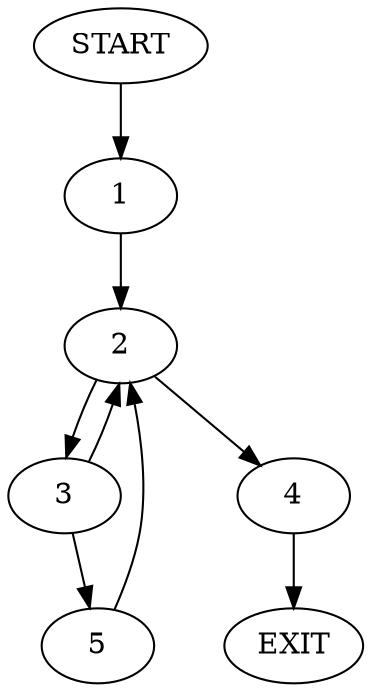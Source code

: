 digraph {
0 [label="START"]
6 [label="EXIT"]
0 -> 1
1 -> 2
2 -> 3
2 -> 4
3 -> 2
3 -> 5
4 -> 6
5 -> 2
}
